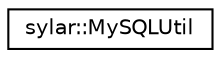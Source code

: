 digraph "类继承关系图"
{
 // LATEX_PDF_SIZE
  edge [fontname="Helvetica",fontsize="10",labelfontname="Helvetica",labelfontsize="10"];
  node [fontname="Helvetica",fontsize="10",shape=record];
  rankdir="LR";
  Node0 [label="sylar::MySQLUtil",height=0.2,width=0.4,color="black", fillcolor="white", style="filled",URL="$classsylar_1_1MySQLUtil.html",tooltip=" "];
}
